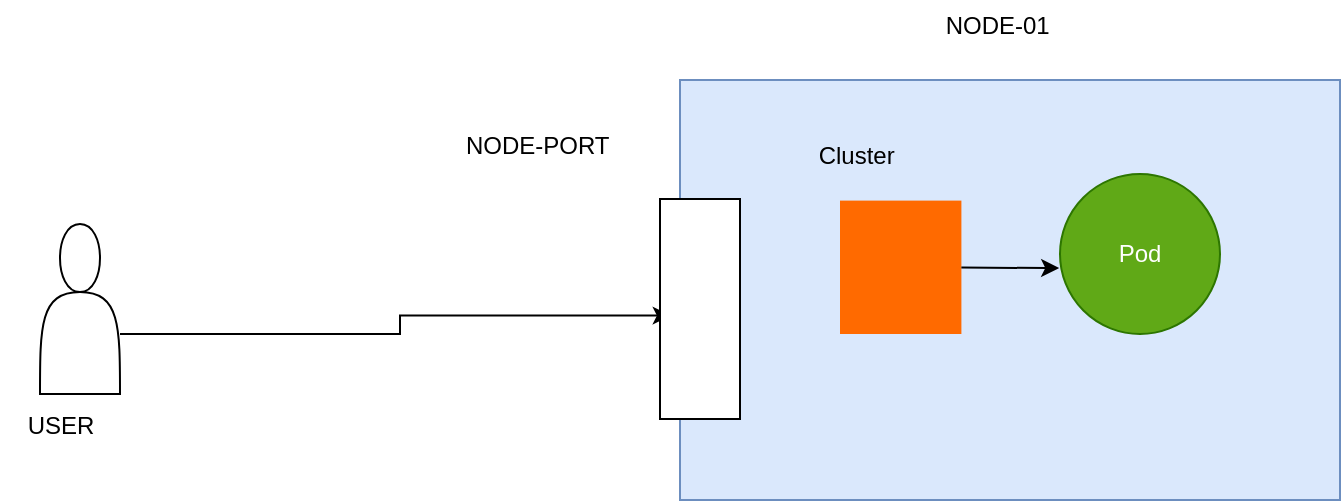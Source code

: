 <mxfile version="26.2.13">
  <diagram name="Page-1" id="zku0cI-1hT0FP6qLM4zK">
    <mxGraphModel dx="1044" dy="658" grid="1" gridSize="10" guides="1" tooltips="1" connect="1" arrows="1" fold="1" page="1" pageScale="1" pageWidth="850" pageHeight="1100" math="0" shadow="0">
      <root>
        <mxCell id="0" />
        <mxCell id="1" parent="0" />
        <mxCell id="Qg-hDZrn5Pz0OPRh18o0-1" value="" style="rounded=0;whiteSpace=wrap;html=1;fillColor=#dae8fc;strokeColor=#6c8ebf;" vertex="1" parent="1">
          <mxGeometry x="430" y="163" width="330" height="210" as="geometry" />
        </mxCell>
        <mxCell id="Qg-hDZrn5Pz0OPRh18o0-2" value="Pod" style="ellipse;whiteSpace=wrap;html=1;aspect=fixed;fillColor=#60a917;fontColor=#ffffff;strokeColor=#2D7600;" vertex="1" parent="1">
          <mxGeometry x="620" y="210" width="80" height="80" as="geometry" />
        </mxCell>
        <mxCell id="Qg-hDZrn5Pz0OPRh18o0-3" value="" style="points=[];aspect=fixed;html=1;align=center;shadow=0;dashed=0;fillColor=#FF6A00;strokeColor=none;shape=mxgraph.alibaba_cloud.scc_super_computing_cluster;" vertex="1" parent="1">
          <mxGeometry x="510" y="223.3" width="60.7" height="66.7" as="geometry" />
        </mxCell>
        <mxCell id="Qg-hDZrn5Pz0OPRh18o0-5" value="" style="shape=actor;whiteSpace=wrap;html=1;" vertex="1" parent="1">
          <mxGeometry x="110" y="235" width="40" height="85" as="geometry" />
        </mxCell>
        <mxCell id="Qg-hDZrn5Pz0OPRh18o0-6" style="edgeStyle=orthogonalEdgeStyle;rounded=0;orthogonalLoop=1;jettySize=auto;html=1;entryX=-0.014;entryY=0.561;entryDx=0;entryDy=0;entryPerimeter=0;" edge="1" parent="1" source="Qg-hDZrn5Pz0OPRh18o0-5" target="Qg-hDZrn5Pz0OPRh18o0-1">
          <mxGeometry relative="1" as="geometry">
            <Array as="points">
              <mxPoint x="290" y="290" />
              <mxPoint x="290" y="281" />
            </Array>
          </mxGeometry>
        </mxCell>
        <mxCell id="Qg-hDZrn5Pz0OPRh18o0-8" value="Cluster&amp;nbsp;&lt;div&gt;&lt;br&gt;&lt;/div&gt;" style="text;html=1;align=center;verticalAlign=middle;whiteSpace=wrap;rounded=0;" vertex="1" parent="1">
          <mxGeometry x="490" y="193.3" width="60" height="30" as="geometry" />
        </mxCell>
        <mxCell id="Qg-hDZrn5Pz0OPRh18o0-9" style="edgeStyle=none;rounded=0;orthogonalLoop=1;jettySize=auto;html=1;entryX=-0.005;entryY=0.588;entryDx=0;entryDy=0;entryPerimeter=0;" edge="1" parent="1" source="Qg-hDZrn5Pz0OPRh18o0-3" target="Qg-hDZrn5Pz0OPRh18o0-2">
          <mxGeometry relative="1" as="geometry" />
        </mxCell>
        <mxCell id="Qg-hDZrn5Pz0OPRh18o0-10" value="" style="rounded=0;whiteSpace=wrap;html=1;" vertex="1" parent="1">
          <mxGeometry x="420" y="222.5" width="40" height="110" as="geometry" />
        </mxCell>
        <mxCell id="Qg-hDZrn5Pz0OPRh18o0-12" value="NODE-01&amp;nbsp;&lt;div&gt;&lt;br&gt;&lt;/div&gt;" style="text;html=1;align=center;verticalAlign=middle;resizable=0;points=[];autosize=1;strokeColor=none;fillColor=none;" vertex="1" parent="1">
          <mxGeometry x="550" y="123" width="80" height="40" as="geometry" />
        </mxCell>
        <mxCell id="Qg-hDZrn5Pz0OPRh18o0-13" value="USER&lt;div&gt;&lt;br&gt;&lt;/div&gt;" style="text;html=1;align=center;verticalAlign=middle;resizable=0;points=[];autosize=1;strokeColor=none;fillColor=none;" vertex="1" parent="1">
          <mxGeometry x="90" y="323" width="60" height="40" as="geometry" />
        </mxCell>
        <mxCell id="Qg-hDZrn5Pz0OPRh18o0-14" value="NODE-PORT&amp;nbsp;&lt;div&gt;&lt;br&gt;&lt;/div&gt;" style="text;html=1;align=center;verticalAlign=middle;resizable=0;points=[];autosize=1;strokeColor=none;fillColor=none;" vertex="1" parent="1">
          <mxGeometry x="310" y="183" width="100" height="40" as="geometry" />
        </mxCell>
      </root>
    </mxGraphModel>
  </diagram>
</mxfile>
